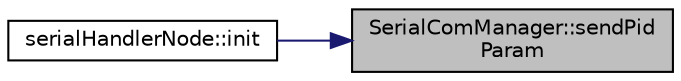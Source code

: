 digraph "SerialComManager::sendPidParam"
{
 // LATEX_PDF_SIZE
  edge [fontname="Helvetica",fontsize="10",labelfontname="Helvetica",labelfontsize="10"];
  node [fontname="Helvetica",fontsize="10",shape=record];
  rankdir="RL";
  Node1 [label="SerialComManager::sendPid\lParam",height=0.2,width=0.4,color="black", fillcolor="grey75", style="filled", fontcolor="black",tooltip="Send the desired settings for the pid controller to the STM board."];
  Node1 -> Node2 [dir="back",color="midnightblue",fontsize="10",style="solid",fontname="Helvetica"];
  Node2 [label="serialHandlerNode::init",height=0.2,width=0.4,color="black", fillcolor="white", style="filled",URL="$classserial_handler_node.html#abb6092109287830784fd0cb6c7de3d8d",tooltip="Subscribe to the ROS command messages and attach all the actions to the responseHandler callback."];
}
